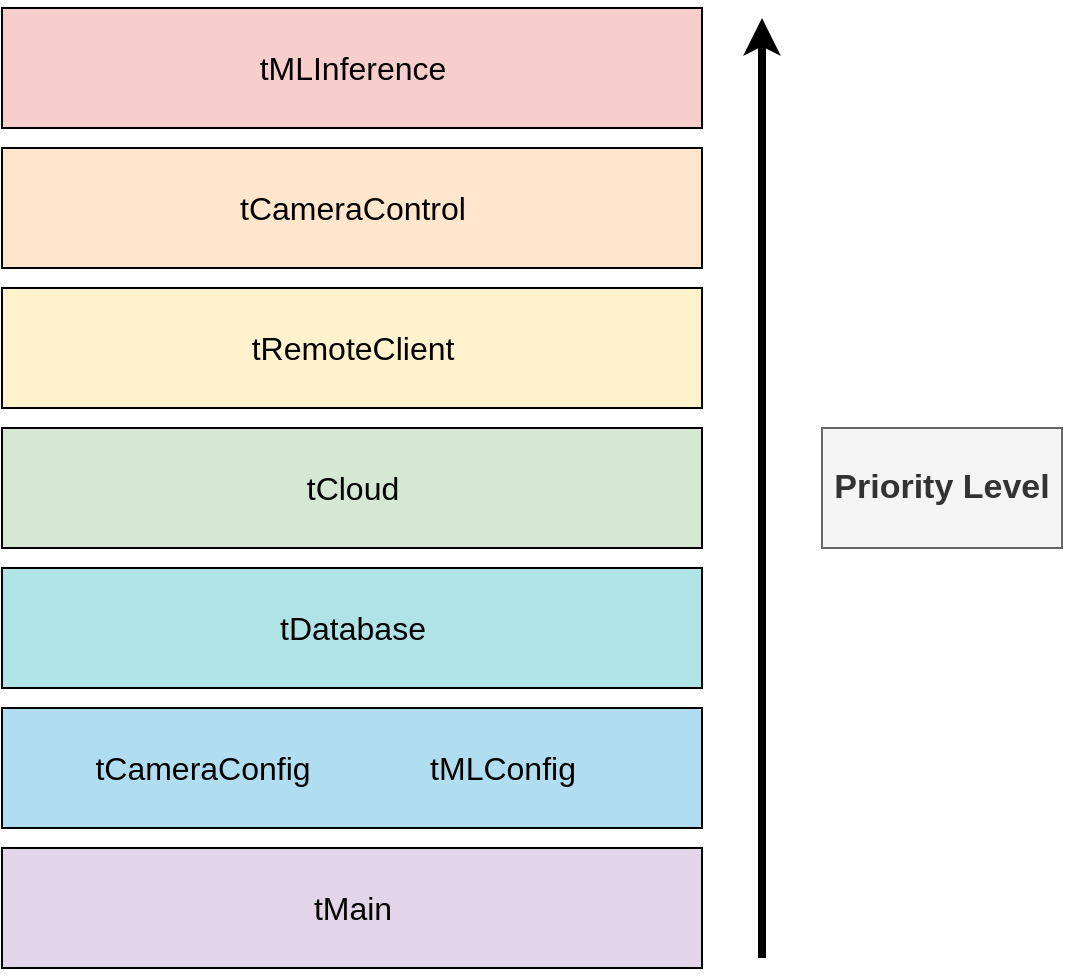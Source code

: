 <mxfile version="12.3.2" type="device" pages="1"><diagram id="alwlg3QHh-e73JdiiUnX" name="1"><mxGraphModel dx="981" dy="574" grid="1" gridSize="10" guides="1" tooltips="1" connect="1" arrows="1" fold="1" page="1" pageScale="1" pageWidth="1169" pageHeight="827" math="0" shadow="0"><root><mxCell id="0"/><mxCell id="1" parent="0"/><mxCell id="0XT-CZcjGFwikC_cgEWI-1" value="" style="rounded=0;whiteSpace=wrap;html=1;fillColor=#f8cecc;strokeColor=#000000;strokeWidth=1;" parent="1" vertex="1"><mxGeometry x="330" y="130" width="350" height="60" as="geometry"/></mxCell><mxCell id="0XT-CZcjGFwikC_cgEWI-2" value="" style="rounded=0;whiteSpace=wrap;html=1;fillColor=#ffe6cc;strokeColor=#000000;strokeWidth=1;" parent="1" vertex="1"><mxGeometry x="330" y="200" width="350" height="60" as="geometry"/></mxCell><mxCell id="0XT-CZcjGFwikC_cgEWI-3" value="" style="rounded=0;whiteSpace=wrap;html=1;fillColor=#fff2cc;strokeColor=#000000;strokeWidth=1;" parent="1" vertex="1"><mxGeometry x="330" y="270" width="350" height="60" as="geometry"/></mxCell><mxCell id="0XT-CZcjGFwikC_cgEWI-4" value="" style="rounded=0;whiteSpace=wrap;html=1;fillColor=#d5e8d4;strokeColor=#000000;strokeWidth=1;" parent="1" vertex="1"><mxGeometry x="330" y="340" width="350" height="60" as="geometry"/></mxCell><mxCell id="0XT-CZcjGFwikC_cgEWI-6" value="" style="rounded=0;whiteSpace=wrap;html=1;fillColor=#b0e3e6;strokeColor=#000000;strokeWidth=1;" parent="1" vertex="1"><mxGeometry x="330" y="410" width="350" height="60" as="geometry"/></mxCell><mxCell id="0XT-CZcjGFwikC_cgEWI-7" value="" style="rounded=0;whiteSpace=wrap;html=1;fillColor=#b1ddf0;strokeColor=#000000;strokeWidth=1;" parent="1" vertex="1"><mxGeometry x="330" y="480" width="350" height="60" as="geometry"/></mxCell><mxCell id="0XT-CZcjGFwikC_cgEWI-8" value="" style="rounded=0;whiteSpace=wrap;html=1;fillColor=#e1d5e7;strokeColor=#000000;strokeWidth=1;" parent="1" vertex="1"><mxGeometry x="330" y="550" width="350" height="60" as="geometry"/></mxCell><mxCell id="0XT-CZcjGFwikC_cgEWI-9" value="" style="endArrow=classic;html=1;strokeWidth=4;" parent="1" edge="1"><mxGeometry width="50" height="50" relative="1" as="geometry"><mxPoint x="710" y="605" as="sourcePoint"/><mxPoint x="710" y="135" as="targetPoint"/></mxGeometry></mxCell><mxCell id="0XT-CZcjGFwikC_cgEWI-12" value="&lt;font style=&quot;font-size: 17px&quot;&gt;&lt;b&gt;Priority Level&lt;/b&gt;&lt;/font&gt;" style="rounded=0;whiteSpace=wrap;html=1;fillColor=#f5f5f5;strokeColor=#666666;fontColor=#333333;" parent="1" vertex="1"><mxGeometry x="740" y="340" width="120" height="60" as="geometry"/></mxCell><mxCell id="ENIvfXwQqmpzN3L-EXXC-1" value="tCameraConfig&lt;br style=&quot;font-size: 16px;&quot;&gt;" style="text;html=1;align=center;verticalAlign=middle;resizable=0;points=[];;autosize=1;fontSize=16;fillColor=none;strokeColor=none;dashed=1;" parent="1" vertex="1"><mxGeometry x="370" y="500" width="120" height="20" as="geometry"/></mxCell><mxCell id="ENIvfXwQqmpzN3L-EXXC-2" value="tMLConfig" style="text;html=1;align=center;verticalAlign=middle;resizable=0;points=[];;autosize=1;fontSize=16;fillColor=none;strokeColor=none;dashed=1;" parent="1" vertex="1"><mxGeometry x="535" y="500" width="90" height="20" as="geometry"/></mxCell><mxCell id="ENIvfXwQqmpzN3L-EXXC-3" value="tCameraControl" style="text;html=1;align=center;verticalAlign=middle;resizable=0;points=[];;autosize=1;fontSize=16;strokeColor=none;fillColor=none;" parent="1" vertex="1"><mxGeometry x="440" y="220" width="130" height="20" as="geometry"/></mxCell><mxCell id="ENIvfXwQqmpzN3L-EXXC-4" value="tMLInference" style="text;html=1;align=center;verticalAlign=middle;resizable=0;points=[];;autosize=1;fontSize=16;" parent="1" vertex="1"><mxGeometry x="450" y="150" width="110" height="20" as="geometry"/></mxCell><mxCell id="ENIvfXwQqmpzN3L-EXXC-5" value="tMain" style="text;html=1;align=center;verticalAlign=middle;resizable=0;points=[];;autosize=1;fontSize=16;" parent="1" vertex="1"><mxGeometry x="480" y="570" width="50" height="20" as="geometry"/></mxCell><mxCell id="ENIvfXwQqmpzN3L-EXXC-6" value="tCloud" style="text;html=1;align=center;verticalAlign=middle;resizable=0;points=[];;autosize=1;fontSize=16;" parent="1" vertex="1"><mxGeometry x="475" y="360" width="60" height="20" as="geometry"/></mxCell><mxCell id="ENIvfXwQqmpzN3L-EXXC-7" value="tDatabase" style="text;html=1;align=center;verticalAlign=middle;resizable=0;points=[];;autosize=1;fontSize=16;" parent="1" vertex="1"><mxGeometry x="460" y="430" width="90" height="20" as="geometry"/></mxCell><mxCell id="ENIvfXwQqmpzN3L-EXXC-8" value="tRemoteClient" style="text;html=1;align=center;verticalAlign=middle;resizable=0;points=[];;autosize=1;fontSize=16;" parent="1" vertex="1"><mxGeometry x="445" y="290" width="120" height="20" as="geometry"/></mxCell></root></mxGraphModel></diagram></mxfile>